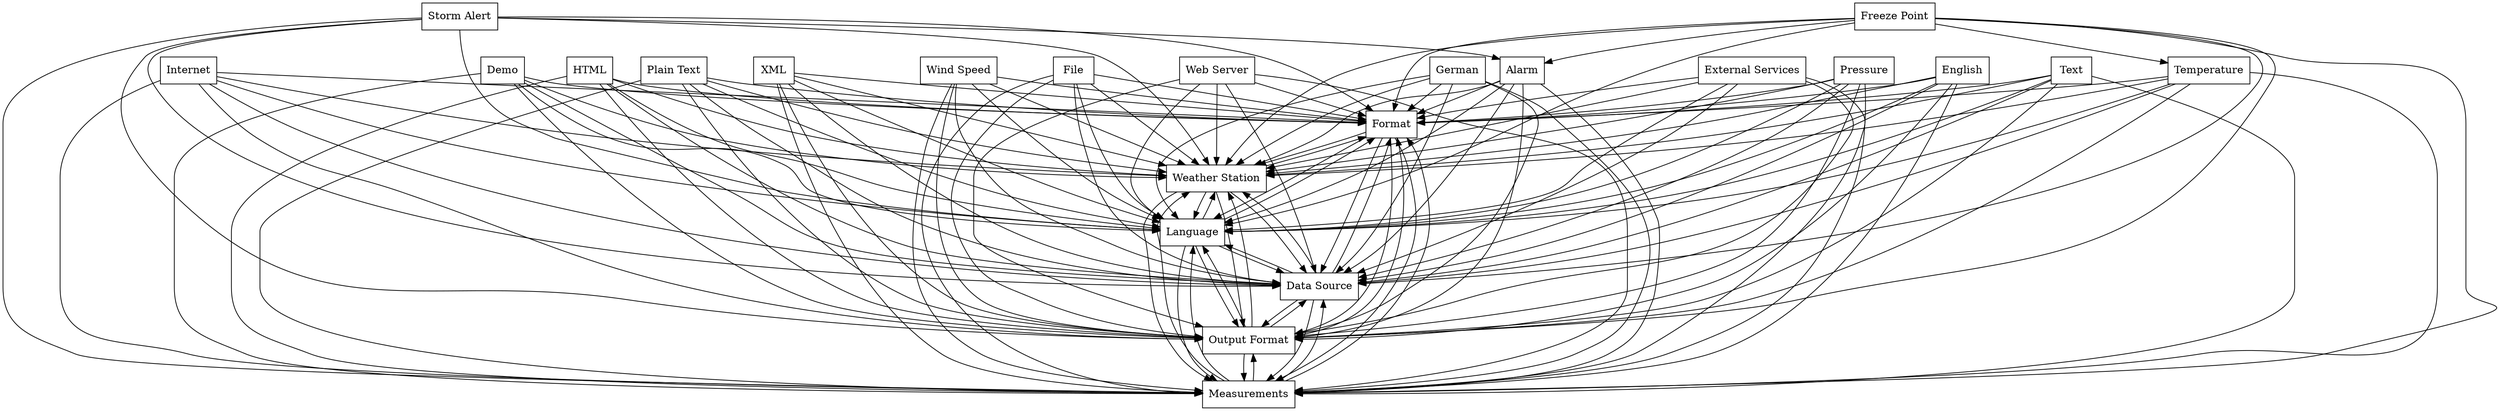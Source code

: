 digraph{
graph [rankdir=TB];
node [shape=box];
edge [arrowhead=normal];
0[label="Format",]
1[label="Storm Alert",]
2[label="Freeze Point",]
3[label="Plain Text",]
4[label="Demo",]
5[label="File",]
6[label="Temperature",]
7[label="Web Server",]
8[label="Weather Station",]
9[label="Wind Speed",]
10[label="English",]
11[label="Alarm",]
12[label="Text",]
13[label="Measurements",]
14[label="Output Format",]
15[label="External Services",]
16[label="HTML",]
17[label="Data Source",]
18[label="Language",]
19[label="XML",]
20[label="German",]
21[label="Pressure",]
22[label="Internet",]
0->8[label="",]
0->13[label="",]
0->14[label="",]
0->17[label="",]
0->18[label="",]
1->0[label="",]
1->8[label="",]
1->11[label="",]
1->13[label="",]
1->14[label="",]
1->17[label="",]
1->18[label="",]
2->0[label="",]
2->6[label="",]
2->8[label="",]
2->11[label="",]
2->13[label="",]
2->14[label="",]
2->17[label="",]
2->18[label="",]
3->0[label="",]
3->8[label="",]
3->13[label="",]
3->14[label="",]
3->17[label="",]
3->18[label="",]
4->0[label="",]
4->8[label="",]
4->13[label="",]
4->14[label="",]
4->17[label="",]
4->18[label="",]
5->0[label="",]
5->8[label="",]
5->13[label="",]
5->14[label="",]
5->17[label="",]
5->18[label="",]
6->0[label="",]
6->8[label="",]
6->13[label="",]
6->14[label="",]
6->17[label="",]
6->18[label="",]
7->0[label="",]
7->8[label="",]
7->13[label="",]
7->14[label="",]
7->17[label="",]
7->18[label="",]
8->0[label="",]
8->13[label="",]
8->14[label="",]
8->17[label="",]
8->18[label="",]
9->0[label="",]
9->8[label="",]
9->13[label="",]
9->14[label="",]
9->17[label="",]
9->18[label="",]
10->0[label="",]
10->8[label="",]
10->13[label="",]
10->14[label="",]
10->17[label="",]
10->18[label="",]
11->0[label="",]
11->8[label="",]
11->13[label="",]
11->14[label="",]
11->17[label="",]
11->18[label="",]
12->0[label="",]
12->8[label="",]
12->13[label="",]
12->14[label="",]
12->17[label="",]
12->18[label="",]
13->0[label="",]
13->8[label="",]
13->14[label="",]
13->17[label="",]
13->18[label="",]
14->0[label="",]
14->8[label="",]
14->13[label="",]
14->17[label="",]
14->18[label="",]
15->0[label="",]
15->8[label="",]
15->13[label="",]
15->14[label="",]
15->17[label="",]
15->18[label="",]
16->0[label="",]
16->8[label="",]
16->13[label="",]
16->14[label="",]
16->17[label="",]
16->18[label="",]
17->0[label="",]
17->8[label="",]
17->13[label="",]
17->14[label="",]
17->18[label="",]
18->0[label="",]
18->8[label="",]
18->13[label="",]
18->14[label="",]
18->17[label="",]
19->0[label="",]
19->8[label="",]
19->13[label="",]
19->14[label="",]
19->17[label="",]
19->18[label="",]
20->0[label="",]
20->8[label="",]
20->13[label="",]
20->14[label="",]
20->17[label="",]
20->18[label="",]
21->0[label="",]
21->8[label="",]
21->13[label="",]
21->14[label="",]
21->17[label="",]
21->18[label="",]
22->0[label="",]
22->8[label="",]
22->13[label="",]
22->14[label="",]
22->17[label="",]
22->18[label="",]
}
